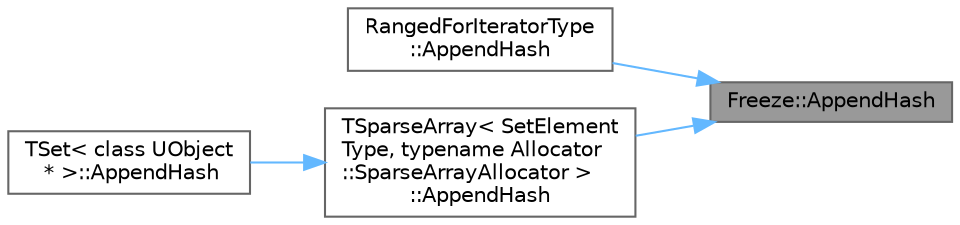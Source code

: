 digraph "Freeze::AppendHash"
{
 // INTERACTIVE_SVG=YES
 // LATEX_PDF_SIZE
  bgcolor="transparent";
  edge [fontname=Helvetica,fontsize=10,labelfontname=Helvetica,labelfontsize=10];
  node [fontname=Helvetica,fontsize=10,shape=box,height=0.2,width=0.4];
  rankdir="RL";
  Node1 [id="Node000001",label="Freeze::AppendHash",height=0.2,width=0.4,color="gray40", fillcolor="grey60", style="filled", fontcolor="black",tooltip=" "];
  Node1 -> Node2 [id="edge1_Node000001_Node000002",dir="back",color="steelblue1",style="solid",tooltip=" "];
  Node2 [id="Node000002",label="RangedForIteratorType\l::AppendHash",height=0.2,width=0.4,color="grey40", fillcolor="white", style="filled",URL="$d4/d52/classTArray.html#a5455f5b0ea323d9ba65e558464caba59",tooltip=" "];
  Node1 -> Node3 [id="edge2_Node000001_Node000003",dir="back",color="steelblue1",style="solid",tooltip=" "];
  Node3 [id="Node000003",label="TSparseArray\< SetElement\lType, typename Allocator\l::SparseArrayAllocator \>\l::AppendHash",height=0.2,width=0.4,color="grey40", fillcolor="white", style="filled",URL="$d0/db8/classTSparseArray.html#a536d336a67f526a174dec5ef77a89605",tooltip=" "];
  Node3 -> Node4 [id="edge3_Node000003_Node000004",dir="back",color="steelblue1",style="solid",tooltip=" "];
  Node4 [id="Node000004",label="TSet\< class UObject\l * \>::AppendHash",height=0.2,width=0.4,color="grey40", fillcolor="white", style="filled",URL="$d5/d15/classTSet.html#a6e0f77b723232a199b4d651adf1a0fb2",tooltip=" "];
}
